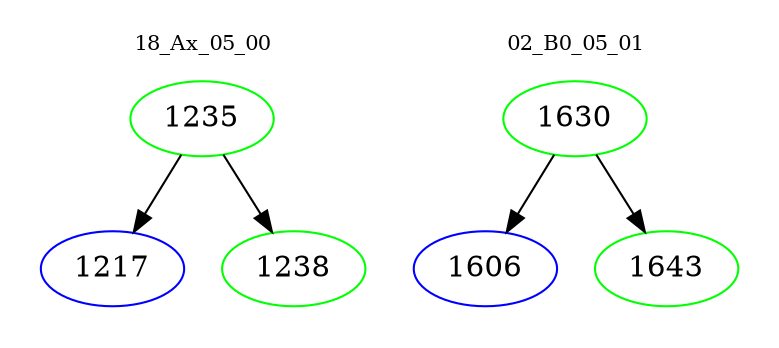 digraph{
subgraph cluster_0 {
color = white
label = "18_Ax_05_00";
fontsize=10;
T0_1235 [label="1235", color="green"]
T0_1235 -> T0_1217 [color="black"]
T0_1217 [label="1217", color="blue"]
T0_1235 -> T0_1238 [color="black"]
T0_1238 [label="1238", color="green"]
}
subgraph cluster_1 {
color = white
label = "02_B0_05_01";
fontsize=10;
T1_1630 [label="1630", color="green"]
T1_1630 -> T1_1606 [color="black"]
T1_1606 [label="1606", color="blue"]
T1_1630 -> T1_1643 [color="black"]
T1_1643 [label="1643", color="green"]
}
}
